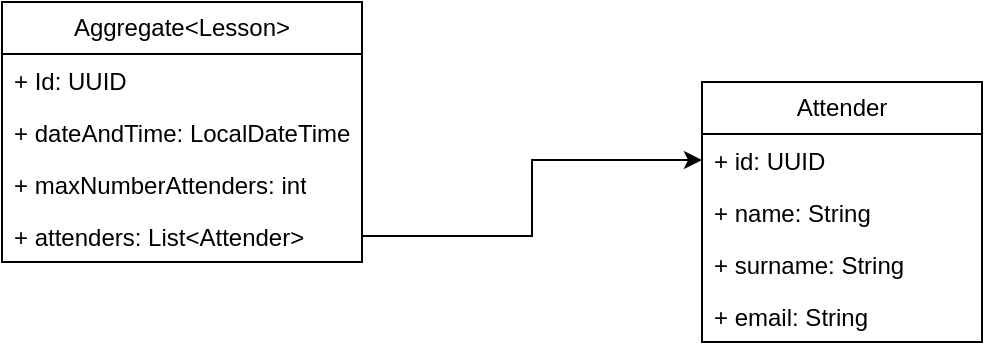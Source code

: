 <mxfile version="24.6.4" type="device">
  <diagram name="Page-1" id="xyeF4TSyTnwjpyj79DoR">
    <mxGraphModel dx="1036" dy="614" grid="1" gridSize="10" guides="1" tooltips="1" connect="1" arrows="1" fold="1" page="1" pageScale="1" pageWidth="850" pageHeight="1100" math="0" shadow="0">
      <root>
        <mxCell id="0" />
        <mxCell id="1" parent="0" />
        <mxCell id="fkCDZfMqbbZuIBeQLtKE-1" value="Aggregate&amp;lt;Lesson&amp;gt;" style="swimlane;fontStyle=0;childLayout=stackLayout;horizontal=1;startSize=26;fillColor=none;horizontalStack=0;resizeParent=1;resizeParentMax=0;resizeLast=0;collapsible=1;marginBottom=0;whiteSpace=wrap;html=1;" vertex="1" parent="1">
          <mxGeometry x="150" y="110" width="180" height="130" as="geometry" />
        </mxCell>
        <mxCell id="fkCDZfMqbbZuIBeQLtKE-2" value="+ Id: UUID" style="text;strokeColor=none;fillColor=none;align=left;verticalAlign=top;spacingLeft=4;spacingRight=4;overflow=hidden;rotatable=0;points=[[0,0.5],[1,0.5]];portConstraint=eastwest;whiteSpace=wrap;html=1;" vertex="1" parent="fkCDZfMqbbZuIBeQLtKE-1">
          <mxGeometry y="26" width="180" height="26" as="geometry" />
        </mxCell>
        <mxCell id="fkCDZfMqbbZuIBeQLtKE-3" value="+ dateAndTime: LocalDateTime" style="text;strokeColor=none;fillColor=none;align=left;verticalAlign=top;spacingLeft=4;spacingRight=4;overflow=hidden;rotatable=0;points=[[0,0.5],[1,0.5]];portConstraint=eastwest;whiteSpace=wrap;html=1;" vertex="1" parent="fkCDZfMqbbZuIBeQLtKE-1">
          <mxGeometry y="52" width="180" height="26" as="geometry" />
        </mxCell>
        <mxCell id="fkCDZfMqbbZuIBeQLtKE-9" value="+ maxNumberAttenders: int" style="text;strokeColor=none;fillColor=none;align=left;verticalAlign=top;spacingLeft=4;spacingRight=4;overflow=hidden;rotatable=0;points=[[0,0.5],[1,0.5]];portConstraint=eastwest;whiteSpace=wrap;html=1;" vertex="1" parent="fkCDZfMqbbZuIBeQLtKE-1">
          <mxGeometry y="78" width="180" height="26" as="geometry" />
        </mxCell>
        <mxCell id="fkCDZfMqbbZuIBeQLtKE-4" value="+ attenders: List&amp;lt;Attender&amp;gt;" style="text;strokeColor=none;fillColor=none;align=left;verticalAlign=top;spacingLeft=4;spacingRight=4;overflow=hidden;rotatable=0;points=[[0,0.5],[1,0.5]];portConstraint=eastwest;whiteSpace=wrap;html=1;" vertex="1" parent="fkCDZfMqbbZuIBeQLtKE-1">
          <mxGeometry y="104" width="180" height="26" as="geometry" />
        </mxCell>
        <mxCell id="fkCDZfMqbbZuIBeQLtKE-5" value="Attender" style="swimlane;fontStyle=0;childLayout=stackLayout;horizontal=1;startSize=26;fillColor=none;horizontalStack=0;resizeParent=1;resizeParentMax=0;resizeLast=0;collapsible=1;marginBottom=0;whiteSpace=wrap;html=1;" vertex="1" parent="1">
          <mxGeometry x="500" y="150" width="140" height="130" as="geometry" />
        </mxCell>
        <mxCell id="fkCDZfMqbbZuIBeQLtKE-6" value="+ id: UUID" style="text;strokeColor=none;fillColor=none;align=left;verticalAlign=top;spacingLeft=4;spacingRight=4;overflow=hidden;rotatable=0;points=[[0,0.5],[1,0.5]];portConstraint=eastwest;whiteSpace=wrap;html=1;" vertex="1" parent="fkCDZfMqbbZuIBeQLtKE-5">
          <mxGeometry y="26" width="140" height="26" as="geometry" />
        </mxCell>
        <mxCell id="fkCDZfMqbbZuIBeQLtKE-7" value="+ name: String" style="text;strokeColor=none;fillColor=none;align=left;verticalAlign=top;spacingLeft=4;spacingRight=4;overflow=hidden;rotatable=0;points=[[0,0.5],[1,0.5]];portConstraint=eastwest;whiteSpace=wrap;html=1;" vertex="1" parent="fkCDZfMqbbZuIBeQLtKE-5">
          <mxGeometry y="52" width="140" height="26" as="geometry" />
        </mxCell>
        <mxCell id="fkCDZfMqbbZuIBeQLtKE-10" value="+ surname: String" style="text;strokeColor=none;fillColor=none;align=left;verticalAlign=top;spacingLeft=4;spacingRight=4;overflow=hidden;rotatable=0;points=[[0,0.5],[1,0.5]];portConstraint=eastwest;whiteSpace=wrap;html=1;" vertex="1" parent="fkCDZfMqbbZuIBeQLtKE-5">
          <mxGeometry y="78" width="140" height="26" as="geometry" />
        </mxCell>
        <mxCell id="fkCDZfMqbbZuIBeQLtKE-8" value="+ email: String" style="text;strokeColor=none;fillColor=none;align=left;verticalAlign=top;spacingLeft=4;spacingRight=4;overflow=hidden;rotatable=0;points=[[0,0.5],[1,0.5]];portConstraint=eastwest;whiteSpace=wrap;html=1;" vertex="1" parent="fkCDZfMqbbZuIBeQLtKE-5">
          <mxGeometry y="104" width="140" height="26" as="geometry" />
        </mxCell>
        <mxCell id="fkCDZfMqbbZuIBeQLtKE-11" style="edgeStyle=orthogonalEdgeStyle;rounded=0;orthogonalLoop=1;jettySize=auto;html=1;entryX=0;entryY=0.5;entryDx=0;entryDy=0;" edge="1" parent="1" source="fkCDZfMqbbZuIBeQLtKE-4" target="fkCDZfMqbbZuIBeQLtKE-6">
          <mxGeometry relative="1" as="geometry" />
        </mxCell>
      </root>
    </mxGraphModel>
  </diagram>
</mxfile>
